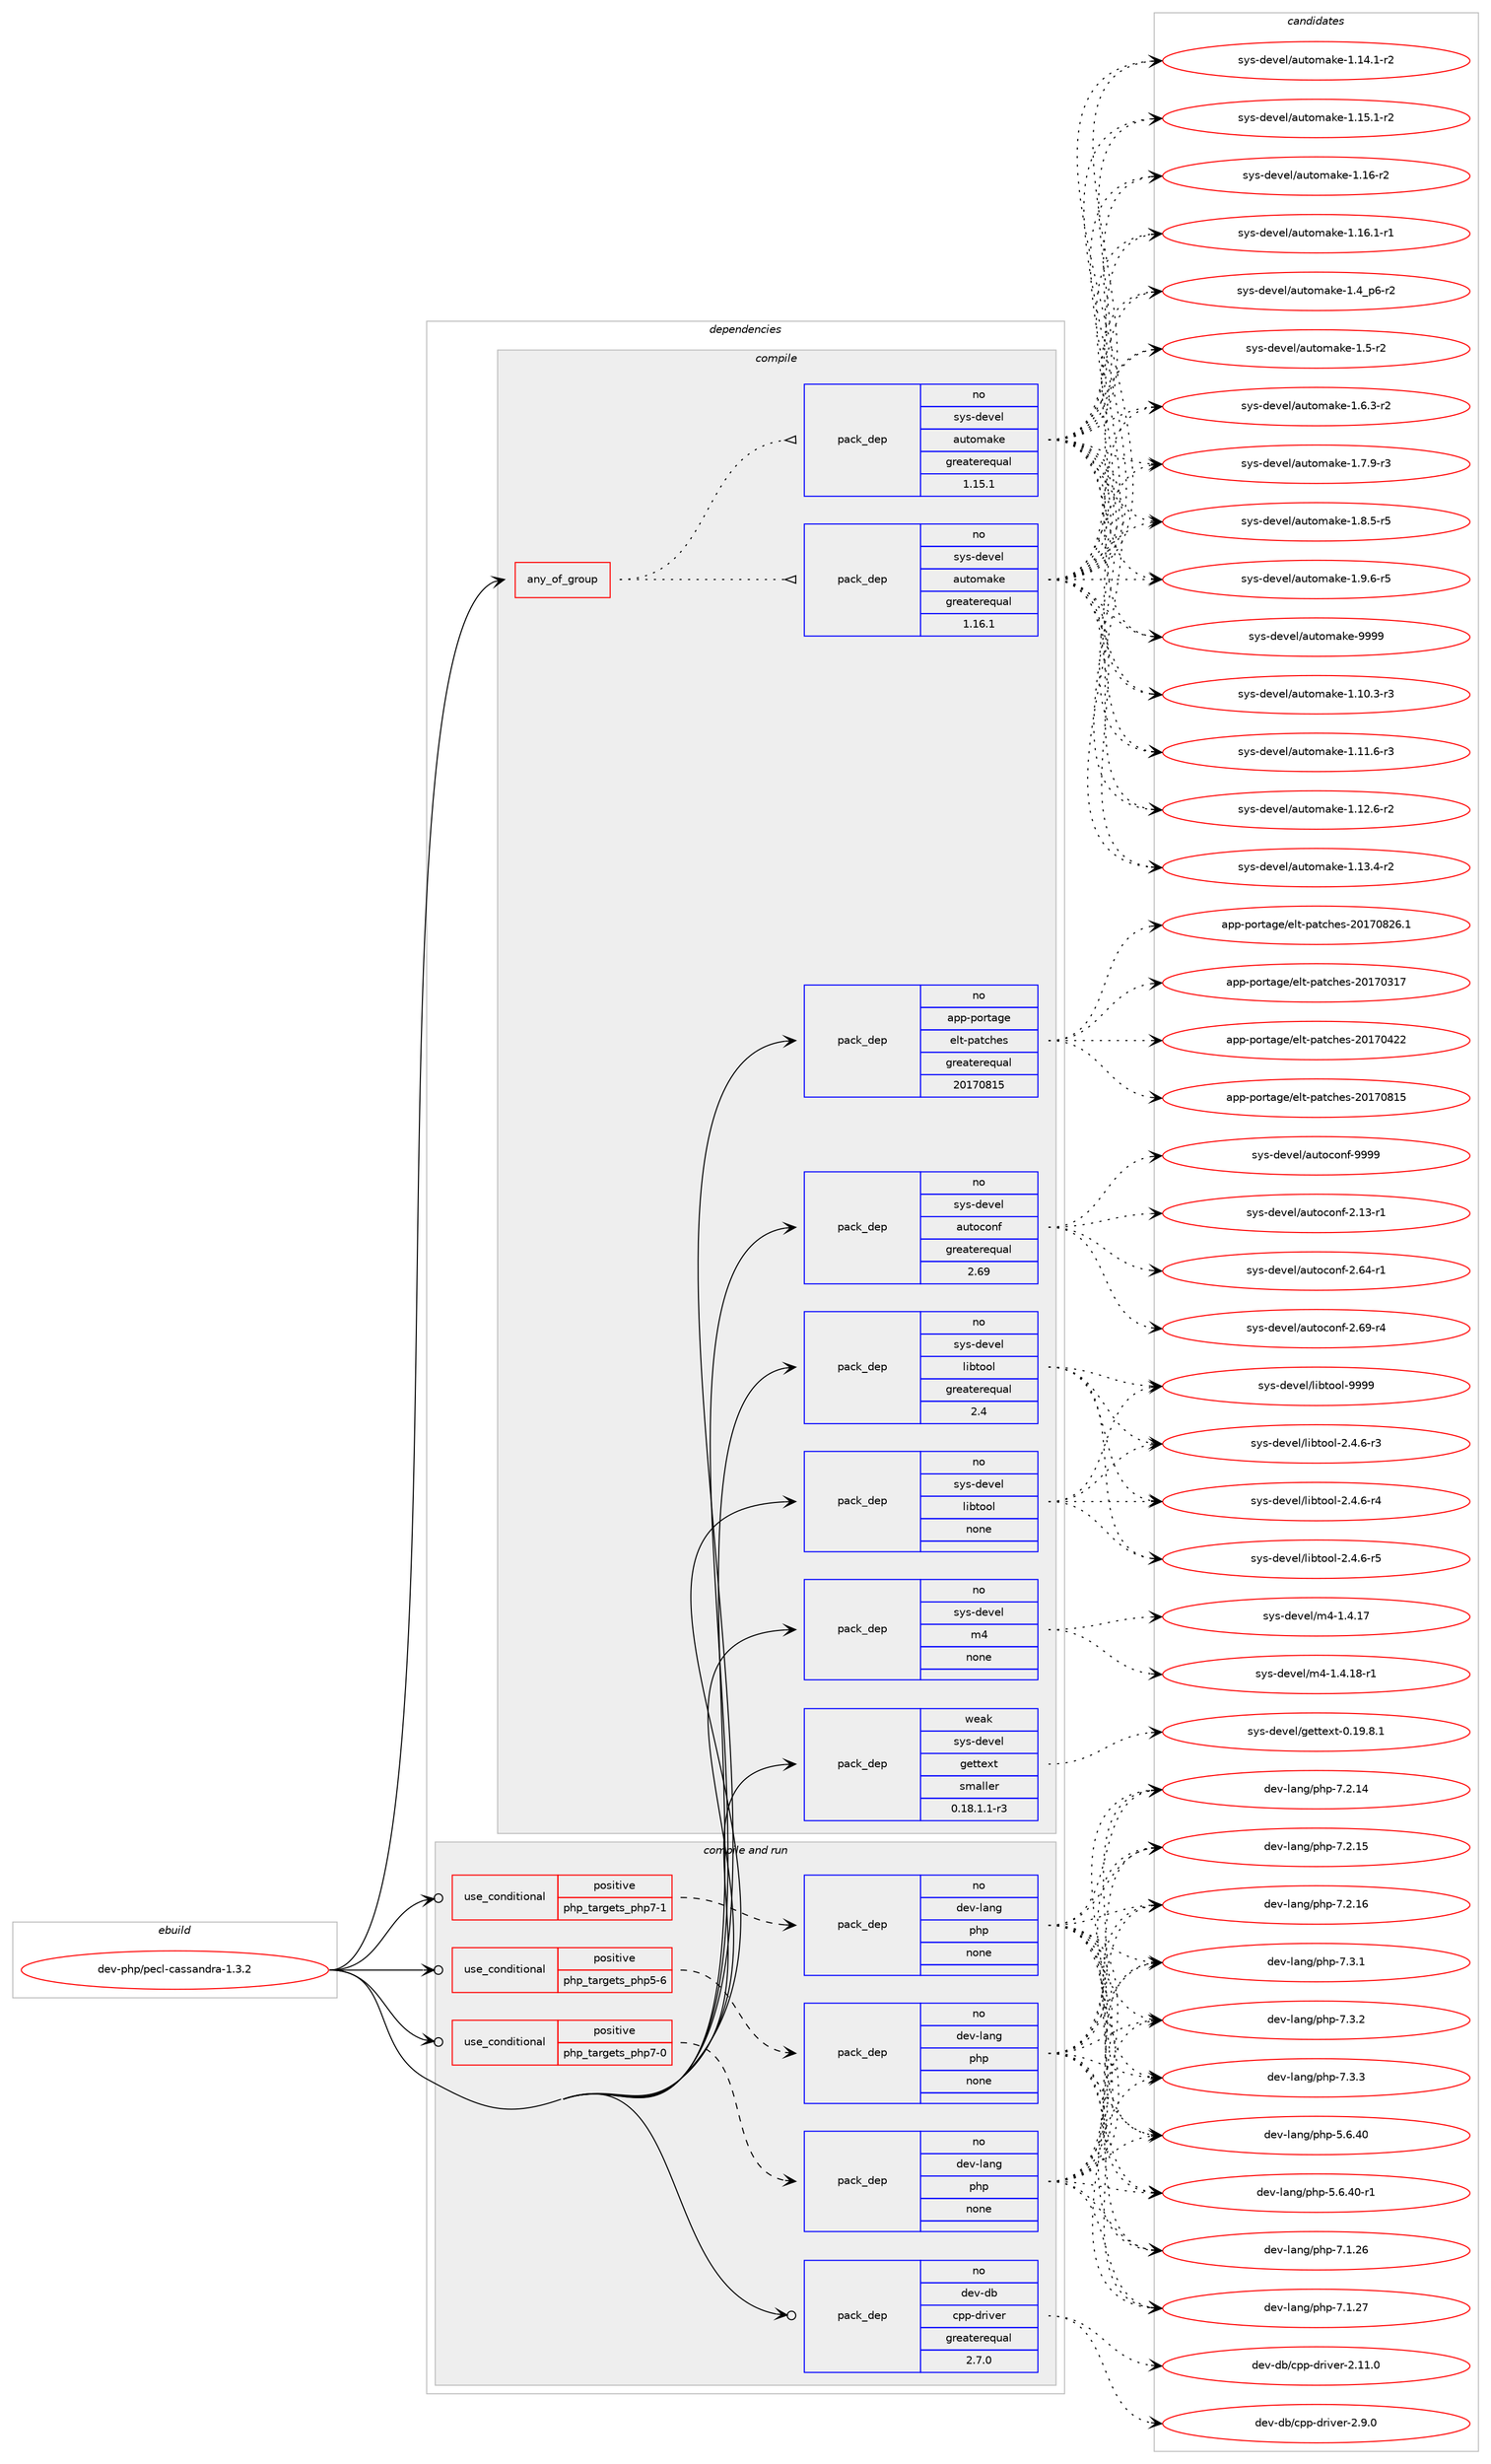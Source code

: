 digraph prolog {

# *************
# Graph options
# *************

newrank=true;
concentrate=true;
compound=true;
graph [rankdir=LR,fontname=Helvetica,fontsize=10,ranksep=1.5];#, ranksep=2.5, nodesep=0.2];
edge  [arrowhead=vee];
node  [fontname=Helvetica,fontsize=10];

# **********
# The ebuild
# **********

subgraph cluster_leftcol {
color=gray;
rank=same;
label=<<i>ebuild</i>>;
id [label="dev-php/pecl-cassandra-1.3.2", color=red, width=4, href="../dev-php/pecl-cassandra-1.3.2.svg"];
}

# ****************
# The dependencies
# ****************

subgraph cluster_midcol {
color=gray;
label=<<i>dependencies</i>>;
subgraph cluster_compile {
fillcolor="#eeeeee";
style=filled;
label=<<i>compile</i>>;
subgraph any22534 {
dependency1393418 [label=<<TABLE BORDER="0" CELLBORDER="1" CELLSPACING="0" CELLPADDING="4"><TR><TD CELLPADDING="10">any_of_group</TD></TR></TABLE>>, shape=none, color=red];subgraph pack1000905 {
dependency1393419 [label=<<TABLE BORDER="0" CELLBORDER="1" CELLSPACING="0" CELLPADDING="4" WIDTH="220"><TR><TD ROWSPAN="6" CELLPADDING="30">pack_dep</TD></TR><TR><TD WIDTH="110">no</TD></TR><TR><TD>sys-devel</TD></TR><TR><TD>automake</TD></TR><TR><TD>greaterequal</TD></TR><TR><TD>1.16.1</TD></TR></TABLE>>, shape=none, color=blue];
}
dependency1393418:e -> dependency1393419:w [weight=20,style="dotted",arrowhead="oinv"];
subgraph pack1000906 {
dependency1393420 [label=<<TABLE BORDER="0" CELLBORDER="1" CELLSPACING="0" CELLPADDING="4" WIDTH="220"><TR><TD ROWSPAN="6" CELLPADDING="30">pack_dep</TD></TR><TR><TD WIDTH="110">no</TD></TR><TR><TD>sys-devel</TD></TR><TR><TD>automake</TD></TR><TR><TD>greaterequal</TD></TR><TR><TD>1.15.1</TD></TR></TABLE>>, shape=none, color=blue];
}
dependency1393418:e -> dependency1393420:w [weight=20,style="dotted",arrowhead="oinv"];
}
id:e -> dependency1393418:w [weight=20,style="solid",arrowhead="vee"];
subgraph pack1000907 {
dependency1393421 [label=<<TABLE BORDER="0" CELLBORDER="1" CELLSPACING="0" CELLPADDING="4" WIDTH="220"><TR><TD ROWSPAN="6" CELLPADDING="30">pack_dep</TD></TR><TR><TD WIDTH="110">no</TD></TR><TR><TD>app-portage</TD></TR><TR><TD>elt-patches</TD></TR><TR><TD>greaterequal</TD></TR><TR><TD>20170815</TD></TR></TABLE>>, shape=none, color=blue];
}
id:e -> dependency1393421:w [weight=20,style="solid",arrowhead="vee"];
subgraph pack1000908 {
dependency1393422 [label=<<TABLE BORDER="0" CELLBORDER="1" CELLSPACING="0" CELLPADDING="4" WIDTH="220"><TR><TD ROWSPAN="6" CELLPADDING="30">pack_dep</TD></TR><TR><TD WIDTH="110">no</TD></TR><TR><TD>sys-devel</TD></TR><TR><TD>autoconf</TD></TR><TR><TD>greaterequal</TD></TR><TR><TD>2.69</TD></TR></TABLE>>, shape=none, color=blue];
}
id:e -> dependency1393422:w [weight=20,style="solid",arrowhead="vee"];
subgraph pack1000909 {
dependency1393423 [label=<<TABLE BORDER="0" CELLBORDER="1" CELLSPACING="0" CELLPADDING="4" WIDTH="220"><TR><TD ROWSPAN="6" CELLPADDING="30">pack_dep</TD></TR><TR><TD WIDTH="110">no</TD></TR><TR><TD>sys-devel</TD></TR><TR><TD>libtool</TD></TR><TR><TD>greaterequal</TD></TR><TR><TD>2.4</TD></TR></TABLE>>, shape=none, color=blue];
}
id:e -> dependency1393423:w [weight=20,style="solid",arrowhead="vee"];
subgraph pack1000910 {
dependency1393424 [label=<<TABLE BORDER="0" CELLBORDER="1" CELLSPACING="0" CELLPADDING="4" WIDTH="220"><TR><TD ROWSPAN="6" CELLPADDING="30">pack_dep</TD></TR><TR><TD WIDTH="110">no</TD></TR><TR><TD>sys-devel</TD></TR><TR><TD>libtool</TD></TR><TR><TD>none</TD></TR><TR><TD></TD></TR></TABLE>>, shape=none, color=blue];
}
id:e -> dependency1393424:w [weight=20,style="solid",arrowhead="vee"];
subgraph pack1000911 {
dependency1393425 [label=<<TABLE BORDER="0" CELLBORDER="1" CELLSPACING="0" CELLPADDING="4" WIDTH="220"><TR><TD ROWSPAN="6" CELLPADDING="30">pack_dep</TD></TR><TR><TD WIDTH="110">no</TD></TR><TR><TD>sys-devel</TD></TR><TR><TD>m4</TD></TR><TR><TD>none</TD></TR><TR><TD></TD></TR></TABLE>>, shape=none, color=blue];
}
id:e -> dependency1393425:w [weight=20,style="solid",arrowhead="vee"];
subgraph pack1000912 {
dependency1393426 [label=<<TABLE BORDER="0" CELLBORDER="1" CELLSPACING="0" CELLPADDING="4" WIDTH="220"><TR><TD ROWSPAN="6" CELLPADDING="30">pack_dep</TD></TR><TR><TD WIDTH="110">weak</TD></TR><TR><TD>sys-devel</TD></TR><TR><TD>gettext</TD></TR><TR><TD>smaller</TD></TR><TR><TD>0.18.1.1-r3</TD></TR></TABLE>>, shape=none, color=blue];
}
id:e -> dependency1393426:w [weight=20,style="solid",arrowhead="vee"];
}
subgraph cluster_compileandrun {
fillcolor="#eeeeee";
style=filled;
label=<<i>compile and run</i>>;
subgraph cond369414 {
dependency1393427 [label=<<TABLE BORDER="0" CELLBORDER="1" CELLSPACING="0" CELLPADDING="4"><TR><TD ROWSPAN="3" CELLPADDING="10">use_conditional</TD></TR><TR><TD>positive</TD></TR><TR><TD>php_targets_php5-6</TD></TR></TABLE>>, shape=none, color=red];
subgraph pack1000913 {
dependency1393428 [label=<<TABLE BORDER="0" CELLBORDER="1" CELLSPACING="0" CELLPADDING="4" WIDTH="220"><TR><TD ROWSPAN="6" CELLPADDING="30">pack_dep</TD></TR><TR><TD WIDTH="110">no</TD></TR><TR><TD>dev-lang</TD></TR><TR><TD>php</TD></TR><TR><TD>none</TD></TR><TR><TD></TD></TR></TABLE>>, shape=none, color=blue];
}
dependency1393427:e -> dependency1393428:w [weight=20,style="dashed",arrowhead="vee"];
}
id:e -> dependency1393427:w [weight=20,style="solid",arrowhead="odotvee"];
subgraph cond369415 {
dependency1393429 [label=<<TABLE BORDER="0" CELLBORDER="1" CELLSPACING="0" CELLPADDING="4"><TR><TD ROWSPAN="3" CELLPADDING="10">use_conditional</TD></TR><TR><TD>positive</TD></TR><TR><TD>php_targets_php7-0</TD></TR></TABLE>>, shape=none, color=red];
subgraph pack1000914 {
dependency1393430 [label=<<TABLE BORDER="0" CELLBORDER="1" CELLSPACING="0" CELLPADDING="4" WIDTH="220"><TR><TD ROWSPAN="6" CELLPADDING="30">pack_dep</TD></TR><TR><TD WIDTH="110">no</TD></TR><TR><TD>dev-lang</TD></TR><TR><TD>php</TD></TR><TR><TD>none</TD></TR><TR><TD></TD></TR></TABLE>>, shape=none, color=blue];
}
dependency1393429:e -> dependency1393430:w [weight=20,style="dashed",arrowhead="vee"];
}
id:e -> dependency1393429:w [weight=20,style="solid",arrowhead="odotvee"];
subgraph cond369416 {
dependency1393431 [label=<<TABLE BORDER="0" CELLBORDER="1" CELLSPACING="0" CELLPADDING="4"><TR><TD ROWSPAN="3" CELLPADDING="10">use_conditional</TD></TR><TR><TD>positive</TD></TR><TR><TD>php_targets_php7-1</TD></TR></TABLE>>, shape=none, color=red];
subgraph pack1000915 {
dependency1393432 [label=<<TABLE BORDER="0" CELLBORDER="1" CELLSPACING="0" CELLPADDING="4" WIDTH="220"><TR><TD ROWSPAN="6" CELLPADDING="30">pack_dep</TD></TR><TR><TD WIDTH="110">no</TD></TR><TR><TD>dev-lang</TD></TR><TR><TD>php</TD></TR><TR><TD>none</TD></TR><TR><TD></TD></TR></TABLE>>, shape=none, color=blue];
}
dependency1393431:e -> dependency1393432:w [weight=20,style="dashed",arrowhead="vee"];
}
id:e -> dependency1393431:w [weight=20,style="solid",arrowhead="odotvee"];
subgraph pack1000916 {
dependency1393433 [label=<<TABLE BORDER="0" CELLBORDER="1" CELLSPACING="0" CELLPADDING="4" WIDTH="220"><TR><TD ROWSPAN="6" CELLPADDING="30">pack_dep</TD></TR><TR><TD WIDTH="110">no</TD></TR><TR><TD>dev-db</TD></TR><TR><TD>cpp-driver</TD></TR><TR><TD>greaterequal</TD></TR><TR><TD>2.7.0</TD></TR></TABLE>>, shape=none, color=blue];
}
id:e -> dependency1393433:w [weight=20,style="solid",arrowhead="odotvee"];
}
subgraph cluster_run {
fillcolor="#eeeeee";
style=filled;
label=<<i>run</i>>;
}
}

# **************
# The candidates
# **************

subgraph cluster_choices {
rank=same;
color=gray;
label=<<i>candidates</i>>;

subgraph choice1000905 {
color=black;
nodesep=1;
choice11512111545100101118101108479711711611110997107101454946494846514511451 [label="sys-devel/automake-1.10.3-r3", color=red, width=4,href="../sys-devel/automake-1.10.3-r3.svg"];
choice11512111545100101118101108479711711611110997107101454946494946544511451 [label="sys-devel/automake-1.11.6-r3", color=red, width=4,href="../sys-devel/automake-1.11.6-r3.svg"];
choice11512111545100101118101108479711711611110997107101454946495046544511450 [label="sys-devel/automake-1.12.6-r2", color=red, width=4,href="../sys-devel/automake-1.12.6-r2.svg"];
choice11512111545100101118101108479711711611110997107101454946495146524511450 [label="sys-devel/automake-1.13.4-r2", color=red, width=4,href="../sys-devel/automake-1.13.4-r2.svg"];
choice11512111545100101118101108479711711611110997107101454946495246494511450 [label="sys-devel/automake-1.14.1-r2", color=red, width=4,href="../sys-devel/automake-1.14.1-r2.svg"];
choice11512111545100101118101108479711711611110997107101454946495346494511450 [label="sys-devel/automake-1.15.1-r2", color=red, width=4,href="../sys-devel/automake-1.15.1-r2.svg"];
choice1151211154510010111810110847971171161111099710710145494649544511450 [label="sys-devel/automake-1.16-r2", color=red, width=4,href="../sys-devel/automake-1.16-r2.svg"];
choice11512111545100101118101108479711711611110997107101454946495446494511449 [label="sys-devel/automake-1.16.1-r1", color=red, width=4,href="../sys-devel/automake-1.16.1-r1.svg"];
choice115121115451001011181011084797117116111109971071014549465295112544511450 [label="sys-devel/automake-1.4_p6-r2", color=red, width=4,href="../sys-devel/automake-1.4_p6-r2.svg"];
choice11512111545100101118101108479711711611110997107101454946534511450 [label="sys-devel/automake-1.5-r2", color=red, width=4,href="../sys-devel/automake-1.5-r2.svg"];
choice115121115451001011181011084797117116111109971071014549465446514511450 [label="sys-devel/automake-1.6.3-r2", color=red, width=4,href="../sys-devel/automake-1.6.3-r2.svg"];
choice115121115451001011181011084797117116111109971071014549465546574511451 [label="sys-devel/automake-1.7.9-r3", color=red, width=4,href="../sys-devel/automake-1.7.9-r3.svg"];
choice115121115451001011181011084797117116111109971071014549465646534511453 [label="sys-devel/automake-1.8.5-r5", color=red, width=4,href="../sys-devel/automake-1.8.5-r5.svg"];
choice115121115451001011181011084797117116111109971071014549465746544511453 [label="sys-devel/automake-1.9.6-r5", color=red, width=4,href="../sys-devel/automake-1.9.6-r5.svg"];
choice115121115451001011181011084797117116111109971071014557575757 [label="sys-devel/automake-9999", color=red, width=4,href="../sys-devel/automake-9999.svg"];
dependency1393419:e -> choice11512111545100101118101108479711711611110997107101454946494846514511451:w [style=dotted,weight="100"];
dependency1393419:e -> choice11512111545100101118101108479711711611110997107101454946494946544511451:w [style=dotted,weight="100"];
dependency1393419:e -> choice11512111545100101118101108479711711611110997107101454946495046544511450:w [style=dotted,weight="100"];
dependency1393419:e -> choice11512111545100101118101108479711711611110997107101454946495146524511450:w [style=dotted,weight="100"];
dependency1393419:e -> choice11512111545100101118101108479711711611110997107101454946495246494511450:w [style=dotted,weight="100"];
dependency1393419:e -> choice11512111545100101118101108479711711611110997107101454946495346494511450:w [style=dotted,weight="100"];
dependency1393419:e -> choice1151211154510010111810110847971171161111099710710145494649544511450:w [style=dotted,weight="100"];
dependency1393419:e -> choice11512111545100101118101108479711711611110997107101454946495446494511449:w [style=dotted,weight="100"];
dependency1393419:e -> choice115121115451001011181011084797117116111109971071014549465295112544511450:w [style=dotted,weight="100"];
dependency1393419:e -> choice11512111545100101118101108479711711611110997107101454946534511450:w [style=dotted,weight="100"];
dependency1393419:e -> choice115121115451001011181011084797117116111109971071014549465446514511450:w [style=dotted,weight="100"];
dependency1393419:e -> choice115121115451001011181011084797117116111109971071014549465546574511451:w [style=dotted,weight="100"];
dependency1393419:e -> choice115121115451001011181011084797117116111109971071014549465646534511453:w [style=dotted,weight="100"];
dependency1393419:e -> choice115121115451001011181011084797117116111109971071014549465746544511453:w [style=dotted,weight="100"];
dependency1393419:e -> choice115121115451001011181011084797117116111109971071014557575757:w [style=dotted,weight="100"];
}
subgraph choice1000906 {
color=black;
nodesep=1;
choice11512111545100101118101108479711711611110997107101454946494846514511451 [label="sys-devel/automake-1.10.3-r3", color=red, width=4,href="../sys-devel/automake-1.10.3-r3.svg"];
choice11512111545100101118101108479711711611110997107101454946494946544511451 [label="sys-devel/automake-1.11.6-r3", color=red, width=4,href="../sys-devel/automake-1.11.6-r3.svg"];
choice11512111545100101118101108479711711611110997107101454946495046544511450 [label="sys-devel/automake-1.12.6-r2", color=red, width=4,href="../sys-devel/automake-1.12.6-r2.svg"];
choice11512111545100101118101108479711711611110997107101454946495146524511450 [label="sys-devel/automake-1.13.4-r2", color=red, width=4,href="../sys-devel/automake-1.13.4-r2.svg"];
choice11512111545100101118101108479711711611110997107101454946495246494511450 [label="sys-devel/automake-1.14.1-r2", color=red, width=4,href="../sys-devel/automake-1.14.1-r2.svg"];
choice11512111545100101118101108479711711611110997107101454946495346494511450 [label="sys-devel/automake-1.15.1-r2", color=red, width=4,href="../sys-devel/automake-1.15.1-r2.svg"];
choice1151211154510010111810110847971171161111099710710145494649544511450 [label="sys-devel/automake-1.16-r2", color=red, width=4,href="../sys-devel/automake-1.16-r2.svg"];
choice11512111545100101118101108479711711611110997107101454946495446494511449 [label="sys-devel/automake-1.16.1-r1", color=red, width=4,href="../sys-devel/automake-1.16.1-r1.svg"];
choice115121115451001011181011084797117116111109971071014549465295112544511450 [label="sys-devel/automake-1.4_p6-r2", color=red, width=4,href="../sys-devel/automake-1.4_p6-r2.svg"];
choice11512111545100101118101108479711711611110997107101454946534511450 [label="sys-devel/automake-1.5-r2", color=red, width=4,href="../sys-devel/automake-1.5-r2.svg"];
choice115121115451001011181011084797117116111109971071014549465446514511450 [label="sys-devel/automake-1.6.3-r2", color=red, width=4,href="../sys-devel/automake-1.6.3-r2.svg"];
choice115121115451001011181011084797117116111109971071014549465546574511451 [label="sys-devel/automake-1.7.9-r3", color=red, width=4,href="../sys-devel/automake-1.7.9-r3.svg"];
choice115121115451001011181011084797117116111109971071014549465646534511453 [label="sys-devel/automake-1.8.5-r5", color=red, width=4,href="../sys-devel/automake-1.8.5-r5.svg"];
choice115121115451001011181011084797117116111109971071014549465746544511453 [label="sys-devel/automake-1.9.6-r5", color=red, width=4,href="../sys-devel/automake-1.9.6-r5.svg"];
choice115121115451001011181011084797117116111109971071014557575757 [label="sys-devel/automake-9999", color=red, width=4,href="../sys-devel/automake-9999.svg"];
dependency1393420:e -> choice11512111545100101118101108479711711611110997107101454946494846514511451:w [style=dotted,weight="100"];
dependency1393420:e -> choice11512111545100101118101108479711711611110997107101454946494946544511451:w [style=dotted,weight="100"];
dependency1393420:e -> choice11512111545100101118101108479711711611110997107101454946495046544511450:w [style=dotted,weight="100"];
dependency1393420:e -> choice11512111545100101118101108479711711611110997107101454946495146524511450:w [style=dotted,weight="100"];
dependency1393420:e -> choice11512111545100101118101108479711711611110997107101454946495246494511450:w [style=dotted,weight="100"];
dependency1393420:e -> choice11512111545100101118101108479711711611110997107101454946495346494511450:w [style=dotted,weight="100"];
dependency1393420:e -> choice1151211154510010111810110847971171161111099710710145494649544511450:w [style=dotted,weight="100"];
dependency1393420:e -> choice11512111545100101118101108479711711611110997107101454946495446494511449:w [style=dotted,weight="100"];
dependency1393420:e -> choice115121115451001011181011084797117116111109971071014549465295112544511450:w [style=dotted,weight="100"];
dependency1393420:e -> choice11512111545100101118101108479711711611110997107101454946534511450:w [style=dotted,weight="100"];
dependency1393420:e -> choice115121115451001011181011084797117116111109971071014549465446514511450:w [style=dotted,weight="100"];
dependency1393420:e -> choice115121115451001011181011084797117116111109971071014549465546574511451:w [style=dotted,weight="100"];
dependency1393420:e -> choice115121115451001011181011084797117116111109971071014549465646534511453:w [style=dotted,weight="100"];
dependency1393420:e -> choice115121115451001011181011084797117116111109971071014549465746544511453:w [style=dotted,weight="100"];
dependency1393420:e -> choice115121115451001011181011084797117116111109971071014557575757:w [style=dotted,weight="100"];
}
subgraph choice1000907 {
color=black;
nodesep=1;
choice97112112451121111141169710310147101108116451129711699104101115455048495548514955 [label="app-portage/elt-patches-20170317", color=red, width=4,href="../app-portage/elt-patches-20170317.svg"];
choice97112112451121111141169710310147101108116451129711699104101115455048495548525050 [label="app-portage/elt-patches-20170422", color=red, width=4,href="../app-portage/elt-patches-20170422.svg"];
choice97112112451121111141169710310147101108116451129711699104101115455048495548564953 [label="app-portage/elt-patches-20170815", color=red, width=4,href="../app-portage/elt-patches-20170815.svg"];
choice971121124511211111411697103101471011081164511297116991041011154550484955485650544649 [label="app-portage/elt-patches-20170826.1", color=red, width=4,href="../app-portage/elt-patches-20170826.1.svg"];
dependency1393421:e -> choice97112112451121111141169710310147101108116451129711699104101115455048495548514955:w [style=dotted,weight="100"];
dependency1393421:e -> choice97112112451121111141169710310147101108116451129711699104101115455048495548525050:w [style=dotted,weight="100"];
dependency1393421:e -> choice97112112451121111141169710310147101108116451129711699104101115455048495548564953:w [style=dotted,weight="100"];
dependency1393421:e -> choice971121124511211111411697103101471011081164511297116991041011154550484955485650544649:w [style=dotted,weight="100"];
}
subgraph choice1000908 {
color=black;
nodesep=1;
choice1151211154510010111810110847971171161119911111010245504649514511449 [label="sys-devel/autoconf-2.13-r1", color=red, width=4,href="../sys-devel/autoconf-2.13-r1.svg"];
choice1151211154510010111810110847971171161119911111010245504654524511449 [label="sys-devel/autoconf-2.64-r1", color=red, width=4,href="../sys-devel/autoconf-2.64-r1.svg"];
choice1151211154510010111810110847971171161119911111010245504654574511452 [label="sys-devel/autoconf-2.69-r4", color=red, width=4,href="../sys-devel/autoconf-2.69-r4.svg"];
choice115121115451001011181011084797117116111991111101024557575757 [label="sys-devel/autoconf-9999", color=red, width=4,href="../sys-devel/autoconf-9999.svg"];
dependency1393422:e -> choice1151211154510010111810110847971171161119911111010245504649514511449:w [style=dotted,weight="100"];
dependency1393422:e -> choice1151211154510010111810110847971171161119911111010245504654524511449:w [style=dotted,weight="100"];
dependency1393422:e -> choice1151211154510010111810110847971171161119911111010245504654574511452:w [style=dotted,weight="100"];
dependency1393422:e -> choice115121115451001011181011084797117116111991111101024557575757:w [style=dotted,weight="100"];
}
subgraph choice1000909 {
color=black;
nodesep=1;
choice1151211154510010111810110847108105981161111111084550465246544511451 [label="sys-devel/libtool-2.4.6-r3", color=red, width=4,href="../sys-devel/libtool-2.4.6-r3.svg"];
choice1151211154510010111810110847108105981161111111084550465246544511452 [label="sys-devel/libtool-2.4.6-r4", color=red, width=4,href="../sys-devel/libtool-2.4.6-r4.svg"];
choice1151211154510010111810110847108105981161111111084550465246544511453 [label="sys-devel/libtool-2.4.6-r5", color=red, width=4,href="../sys-devel/libtool-2.4.6-r5.svg"];
choice1151211154510010111810110847108105981161111111084557575757 [label="sys-devel/libtool-9999", color=red, width=4,href="../sys-devel/libtool-9999.svg"];
dependency1393423:e -> choice1151211154510010111810110847108105981161111111084550465246544511451:w [style=dotted,weight="100"];
dependency1393423:e -> choice1151211154510010111810110847108105981161111111084550465246544511452:w [style=dotted,weight="100"];
dependency1393423:e -> choice1151211154510010111810110847108105981161111111084550465246544511453:w [style=dotted,weight="100"];
dependency1393423:e -> choice1151211154510010111810110847108105981161111111084557575757:w [style=dotted,weight="100"];
}
subgraph choice1000910 {
color=black;
nodesep=1;
choice1151211154510010111810110847108105981161111111084550465246544511451 [label="sys-devel/libtool-2.4.6-r3", color=red, width=4,href="../sys-devel/libtool-2.4.6-r3.svg"];
choice1151211154510010111810110847108105981161111111084550465246544511452 [label="sys-devel/libtool-2.4.6-r4", color=red, width=4,href="../sys-devel/libtool-2.4.6-r4.svg"];
choice1151211154510010111810110847108105981161111111084550465246544511453 [label="sys-devel/libtool-2.4.6-r5", color=red, width=4,href="../sys-devel/libtool-2.4.6-r5.svg"];
choice1151211154510010111810110847108105981161111111084557575757 [label="sys-devel/libtool-9999", color=red, width=4,href="../sys-devel/libtool-9999.svg"];
dependency1393424:e -> choice1151211154510010111810110847108105981161111111084550465246544511451:w [style=dotted,weight="100"];
dependency1393424:e -> choice1151211154510010111810110847108105981161111111084550465246544511452:w [style=dotted,weight="100"];
dependency1393424:e -> choice1151211154510010111810110847108105981161111111084550465246544511453:w [style=dotted,weight="100"];
dependency1393424:e -> choice1151211154510010111810110847108105981161111111084557575757:w [style=dotted,weight="100"];
}
subgraph choice1000911 {
color=black;
nodesep=1;
choice11512111545100101118101108471095245494652464955 [label="sys-devel/m4-1.4.17", color=red, width=4,href="../sys-devel/m4-1.4.17.svg"];
choice115121115451001011181011084710952454946524649564511449 [label="sys-devel/m4-1.4.18-r1", color=red, width=4,href="../sys-devel/m4-1.4.18-r1.svg"];
dependency1393425:e -> choice11512111545100101118101108471095245494652464955:w [style=dotted,weight="100"];
dependency1393425:e -> choice115121115451001011181011084710952454946524649564511449:w [style=dotted,weight="100"];
}
subgraph choice1000912 {
color=black;
nodesep=1;
choice1151211154510010111810110847103101116116101120116454846495746564649 [label="sys-devel/gettext-0.19.8.1", color=red, width=4,href="../sys-devel/gettext-0.19.8.1.svg"];
dependency1393426:e -> choice1151211154510010111810110847103101116116101120116454846495746564649:w [style=dotted,weight="100"];
}
subgraph choice1000913 {
color=black;
nodesep=1;
choice10010111845108971101034711210411245534654465248 [label="dev-lang/php-5.6.40", color=red, width=4,href="../dev-lang/php-5.6.40.svg"];
choice100101118451089711010347112104112455346544652484511449 [label="dev-lang/php-5.6.40-r1", color=red, width=4,href="../dev-lang/php-5.6.40-r1.svg"];
choice10010111845108971101034711210411245554649465054 [label="dev-lang/php-7.1.26", color=red, width=4,href="../dev-lang/php-7.1.26.svg"];
choice10010111845108971101034711210411245554649465055 [label="dev-lang/php-7.1.27", color=red, width=4,href="../dev-lang/php-7.1.27.svg"];
choice10010111845108971101034711210411245554650464952 [label="dev-lang/php-7.2.14", color=red, width=4,href="../dev-lang/php-7.2.14.svg"];
choice10010111845108971101034711210411245554650464953 [label="dev-lang/php-7.2.15", color=red, width=4,href="../dev-lang/php-7.2.15.svg"];
choice10010111845108971101034711210411245554650464954 [label="dev-lang/php-7.2.16", color=red, width=4,href="../dev-lang/php-7.2.16.svg"];
choice100101118451089711010347112104112455546514649 [label="dev-lang/php-7.3.1", color=red, width=4,href="../dev-lang/php-7.3.1.svg"];
choice100101118451089711010347112104112455546514650 [label="dev-lang/php-7.3.2", color=red, width=4,href="../dev-lang/php-7.3.2.svg"];
choice100101118451089711010347112104112455546514651 [label="dev-lang/php-7.3.3", color=red, width=4,href="../dev-lang/php-7.3.3.svg"];
dependency1393428:e -> choice10010111845108971101034711210411245534654465248:w [style=dotted,weight="100"];
dependency1393428:e -> choice100101118451089711010347112104112455346544652484511449:w [style=dotted,weight="100"];
dependency1393428:e -> choice10010111845108971101034711210411245554649465054:w [style=dotted,weight="100"];
dependency1393428:e -> choice10010111845108971101034711210411245554649465055:w [style=dotted,weight="100"];
dependency1393428:e -> choice10010111845108971101034711210411245554650464952:w [style=dotted,weight="100"];
dependency1393428:e -> choice10010111845108971101034711210411245554650464953:w [style=dotted,weight="100"];
dependency1393428:e -> choice10010111845108971101034711210411245554650464954:w [style=dotted,weight="100"];
dependency1393428:e -> choice100101118451089711010347112104112455546514649:w [style=dotted,weight="100"];
dependency1393428:e -> choice100101118451089711010347112104112455546514650:w [style=dotted,weight="100"];
dependency1393428:e -> choice100101118451089711010347112104112455546514651:w [style=dotted,weight="100"];
}
subgraph choice1000914 {
color=black;
nodesep=1;
choice10010111845108971101034711210411245534654465248 [label="dev-lang/php-5.6.40", color=red, width=4,href="../dev-lang/php-5.6.40.svg"];
choice100101118451089711010347112104112455346544652484511449 [label="dev-lang/php-5.6.40-r1", color=red, width=4,href="../dev-lang/php-5.6.40-r1.svg"];
choice10010111845108971101034711210411245554649465054 [label="dev-lang/php-7.1.26", color=red, width=4,href="../dev-lang/php-7.1.26.svg"];
choice10010111845108971101034711210411245554649465055 [label="dev-lang/php-7.1.27", color=red, width=4,href="../dev-lang/php-7.1.27.svg"];
choice10010111845108971101034711210411245554650464952 [label="dev-lang/php-7.2.14", color=red, width=4,href="../dev-lang/php-7.2.14.svg"];
choice10010111845108971101034711210411245554650464953 [label="dev-lang/php-7.2.15", color=red, width=4,href="../dev-lang/php-7.2.15.svg"];
choice10010111845108971101034711210411245554650464954 [label="dev-lang/php-7.2.16", color=red, width=4,href="../dev-lang/php-7.2.16.svg"];
choice100101118451089711010347112104112455546514649 [label="dev-lang/php-7.3.1", color=red, width=4,href="../dev-lang/php-7.3.1.svg"];
choice100101118451089711010347112104112455546514650 [label="dev-lang/php-7.3.2", color=red, width=4,href="../dev-lang/php-7.3.2.svg"];
choice100101118451089711010347112104112455546514651 [label="dev-lang/php-7.3.3", color=red, width=4,href="../dev-lang/php-7.3.3.svg"];
dependency1393430:e -> choice10010111845108971101034711210411245534654465248:w [style=dotted,weight="100"];
dependency1393430:e -> choice100101118451089711010347112104112455346544652484511449:w [style=dotted,weight="100"];
dependency1393430:e -> choice10010111845108971101034711210411245554649465054:w [style=dotted,weight="100"];
dependency1393430:e -> choice10010111845108971101034711210411245554649465055:w [style=dotted,weight="100"];
dependency1393430:e -> choice10010111845108971101034711210411245554650464952:w [style=dotted,weight="100"];
dependency1393430:e -> choice10010111845108971101034711210411245554650464953:w [style=dotted,weight="100"];
dependency1393430:e -> choice10010111845108971101034711210411245554650464954:w [style=dotted,weight="100"];
dependency1393430:e -> choice100101118451089711010347112104112455546514649:w [style=dotted,weight="100"];
dependency1393430:e -> choice100101118451089711010347112104112455546514650:w [style=dotted,weight="100"];
dependency1393430:e -> choice100101118451089711010347112104112455546514651:w [style=dotted,weight="100"];
}
subgraph choice1000915 {
color=black;
nodesep=1;
choice10010111845108971101034711210411245534654465248 [label="dev-lang/php-5.6.40", color=red, width=4,href="../dev-lang/php-5.6.40.svg"];
choice100101118451089711010347112104112455346544652484511449 [label="dev-lang/php-5.6.40-r1", color=red, width=4,href="../dev-lang/php-5.6.40-r1.svg"];
choice10010111845108971101034711210411245554649465054 [label="dev-lang/php-7.1.26", color=red, width=4,href="../dev-lang/php-7.1.26.svg"];
choice10010111845108971101034711210411245554649465055 [label="dev-lang/php-7.1.27", color=red, width=4,href="../dev-lang/php-7.1.27.svg"];
choice10010111845108971101034711210411245554650464952 [label="dev-lang/php-7.2.14", color=red, width=4,href="../dev-lang/php-7.2.14.svg"];
choice10010111845108971101034711210411245554650464953 [label="dev-lang/php-7.2.15", color=red, width=4,href="../dev-lang/php-7.2.15.svg"];
choice10010111845108971101034711210411245554650464954 [label="dev-lang/php-7.2.16", color=red, width=4,href="../dev-lang/php-7.2.16.svg"];
choice100101118451089711010347112104112455546514649 [label="dev-lang/php-7.3.1", color=red, width=4,href="../dev-lang/php-7.3.1.svg"];
choice100101118451089711010347112104112455546514650 [label="dev-lang/php-7.3.2", color=red, width=4,href="../dev-lang/php-7.3.2.svg"];
choice100101118451089711010347112104112455546514651 [label="dev-lang/php-7.3.3", color=red, width=4,href="../dev-lang/php-7.3.3.svg"];
dependency1393432:e -> choice10010111845108971101034711210411245534654465248:w [style=dotted,weight="100"];
dependency1393432:e -> choice100101118451089711010347112104112455346544652484511449:w [style=dotted,weight="100"];
dependency1393432:e -> choice10010111845108971101034711210411245554649465054:w [style=dotted,weight="100"];
dependency1393432:e -> choice10010111845108971101034711210411245554649465055:w [style=dotted,weight="100"];
dependency1393432:e -> choice10010111845108971101034711210411245554650464952:w [style=dotted,weight="100"];
dependency1393432:e -> choice10010111845108971101034711210411245554650464953:w [style=dotted,weight="100"];
dependency1393432:e -> choice10010111845108971101034711210411245554650464954:w [style=dotted,weight="100"];
dependency1393432:e -> choice100101118451089711010347112104112455546514649:w [style=dotted,weight="100"];
dependency1393432:e -> choice100101118451089711010347112104112455546514650:w [style=dotted,weight="100"];
dependency1393432:e -> choice100101118451089711010347112104112455546514651:w [style=dotted,weight="100"];
}
subgraph choice1000916 {
color=black;
nodesep=1;
choice100101118451009847991121124510011410511810111445504649494648 [label="dev-db/cpp-driver-2.11.0", color=red, width=4,href="../dev-db/cpp-driver-2.11.0.svg"];
choice1001011184510098479911211245100114105118101114455046574648 [label="dev-db/cpp-driver-2.9.0", color=red, width=4,href="../dev-db/cpp-driver-2.9.0.svg"];
dependency1393433:e -> choice100101118451009847991121124510011410511810111445504649494648:w [style=dotted,weight="100"];
dependency1393433:e -> choice1001011184510098479911211245100114105118101114455046574648:w [style=dotted,weight="100"];
}
}

}
